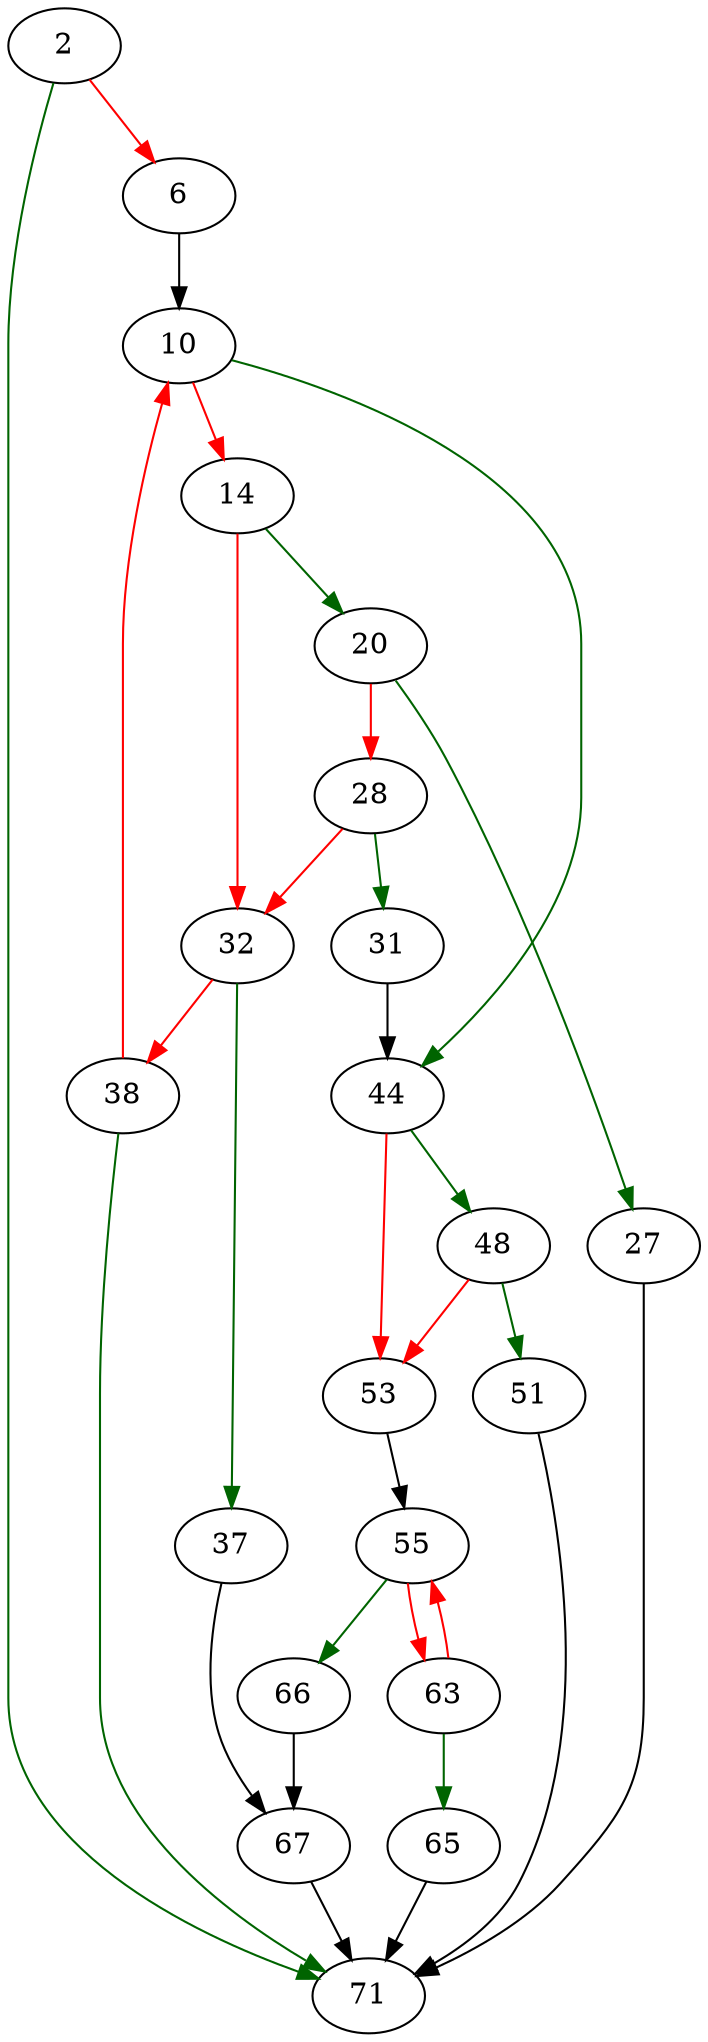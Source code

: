 strict digraph "freadseek" {
	// Node definitions.
	2 [entry=true];
	71;
	6;
	10;
	44;
	14;
	20;
	32;
	27;
	28;
	31;
	37;
	38;
	67;
	48;
	53;
	51;
	55;
	66;
	63;
	65;

	// Edge definitions.
	2 -> 71 [
		color=darkgreen
		cond=true
	];
	2 -> 6 [
		color=red
		cond=false
	];
	6 -> 10;
	10 -> 44 [
		color=darkgreen
		cond=true
	];
	10 -> 14 [
		color=red
		cond=false
	];
	44 -> 48 [
		color=darkgreen
		cond=true
	];
	44 -> 53 [
		color=red
		cond=false
	];
	14 -> 20 [
		color=darkgreen
		cond=true
	];
	14 -> 32 [
		color=red
		cond=false
	];
	20 -> 27 [
		color=darkgreen
		cond=true
	];
	20 -> 28 [
		color=red
		cond=false
	];
	32 -> 37 [
		color=darkgreen
		cond=true
	];
	32 -> 38 [
		color=red
		cond=false
	];
	27 -> 71;
	28 -> 32 [
		color=red
		cond=false
	];
	28 -> 31 [
		color=darkgreen
		cond=true
	];
	31 -> 44;
	37 -> 67;
	38 -> 71 [
		color=darkgreen
		cond=true
	];
	38 -> 10 [
		color=red
		cond=false
	];
	67 -> 71;
	48 -> 53 [
		color=red
		cond=false
	];
	48 -> 51 [
		color=darkgreen
		cond=true
	];
	53 -> 55;
	51 -> 71;
	55 -> 66 [
		color=darkgreen
		cond=true
	];
	55 -> 63 [
		color=red
		cond=false
	];
	66 -> 67;
	63 -> 55 [
		color=red
		cond=false
	];
	63 -> 65 [
		color=darkgreen
		cond=true
	];
	65 -> 71;
}
